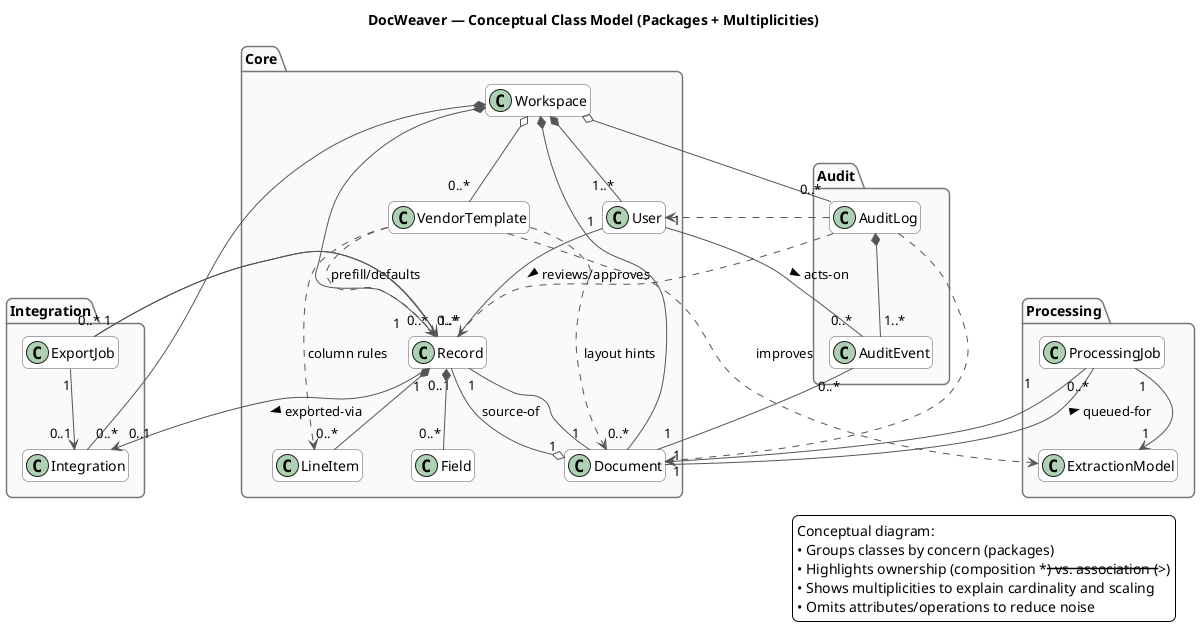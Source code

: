 @startuml
' DocWeaver — Conceptual (Analysis) Class Diagram
' Goal: show structure, boundaries, and relationships (no attributes/methods)

skinparam backgroundColor #FFFFFF
skinparam package {
  BackgroundColor #FAFAFA
  BorderColor #777777
}
skinparam class {
  BackgroundColor White
  BorderColor #555555
}
skinparam arrowColor #555555
skinparam shadowing false
skinparam roundcorner 12
hide attributes
hide methods
title DocWeaver — Conceptual Class Model (Packages + Multiplicities)

package "Core" as CORE {
  class Workspace
  class User
  class Document
  class Record
  class Field
  class LineItem
  class VendorTemplate
}

package "Processing" as PROC {
  class ProcessingJob
  class ExtractionModel
}

package "Audit" as AUD {
  class AuditLog
  class AuditEvent
}

package "Integration" as INTG {
  class ExportJob
  class Integration
}

'-------------------------
' Core ownership/containment
'-------------------------
Workspace *-- "1..*" User
Workspace *-- "0..*" Document
Workspace *-- "0..*" Record
Workspace o-- "0..*" VendorTemplate
Workspace o-- "0..*" AuditLog
Workspace *-- "0..*" Integration

'-------------------------
' Document lifecycle
'-------------------------
Document "1" o-- "0..1" Record : source-of
Document "1" -- "0..*" ProcessingJob : queued-for >
Document "1" -- "0..*" AuditEvent

'-------------------------
' Extraction pipeline
'-------------------------
ProcessingJob "1" --> "1" Document
ProcessingJob "1" --> "1" ExtractionModel
Record *-- "0..*" Field
Record *-- "0..*" LineItem
Record "1" -- "1" Document

'-------------------------
' User interactions
'-------------------------
User "1" -- "0..*" Record : reviews/approves >
User "1" -- "0..*" AuditEvent : acts-on >

'-------------------------
' Vendor normalization
'-------------------------
VendorTemplate ..> Document : layout hints
VendorTemplate ..> Record : prefill/defaults
VendorTemplate ..> LineItem : column rules
VendorTemplate ..> ExtractionModel : improves

'-------------------------
' Audit trail
'-------------------------
AuditLog *-- "1..*" AuditEvent
AuditLog ..> Record
AuditLog ..> Document
AuditLog ..> User

'-------------------------
' Export paths
'-------------------------
Record "1" -- "0..*" ExportJob
ExportJob "1" --> "1..*" Record
ExportJob "1" --> "0..1" Integration
Record "1" --> "0..1" Integration : exported-via >

'-------------------------
' Legend / Intent
'-------------------------
legend right
  Conceptual diagram:
  • Groups classes by concern (packages)
  • Highlights ownership (composition *--) vs. association (-->)
  • Shows multiplicities to explain cardinality and scaling
  • Omits attributes/operations to reduce noise
endlegend

@enduml
